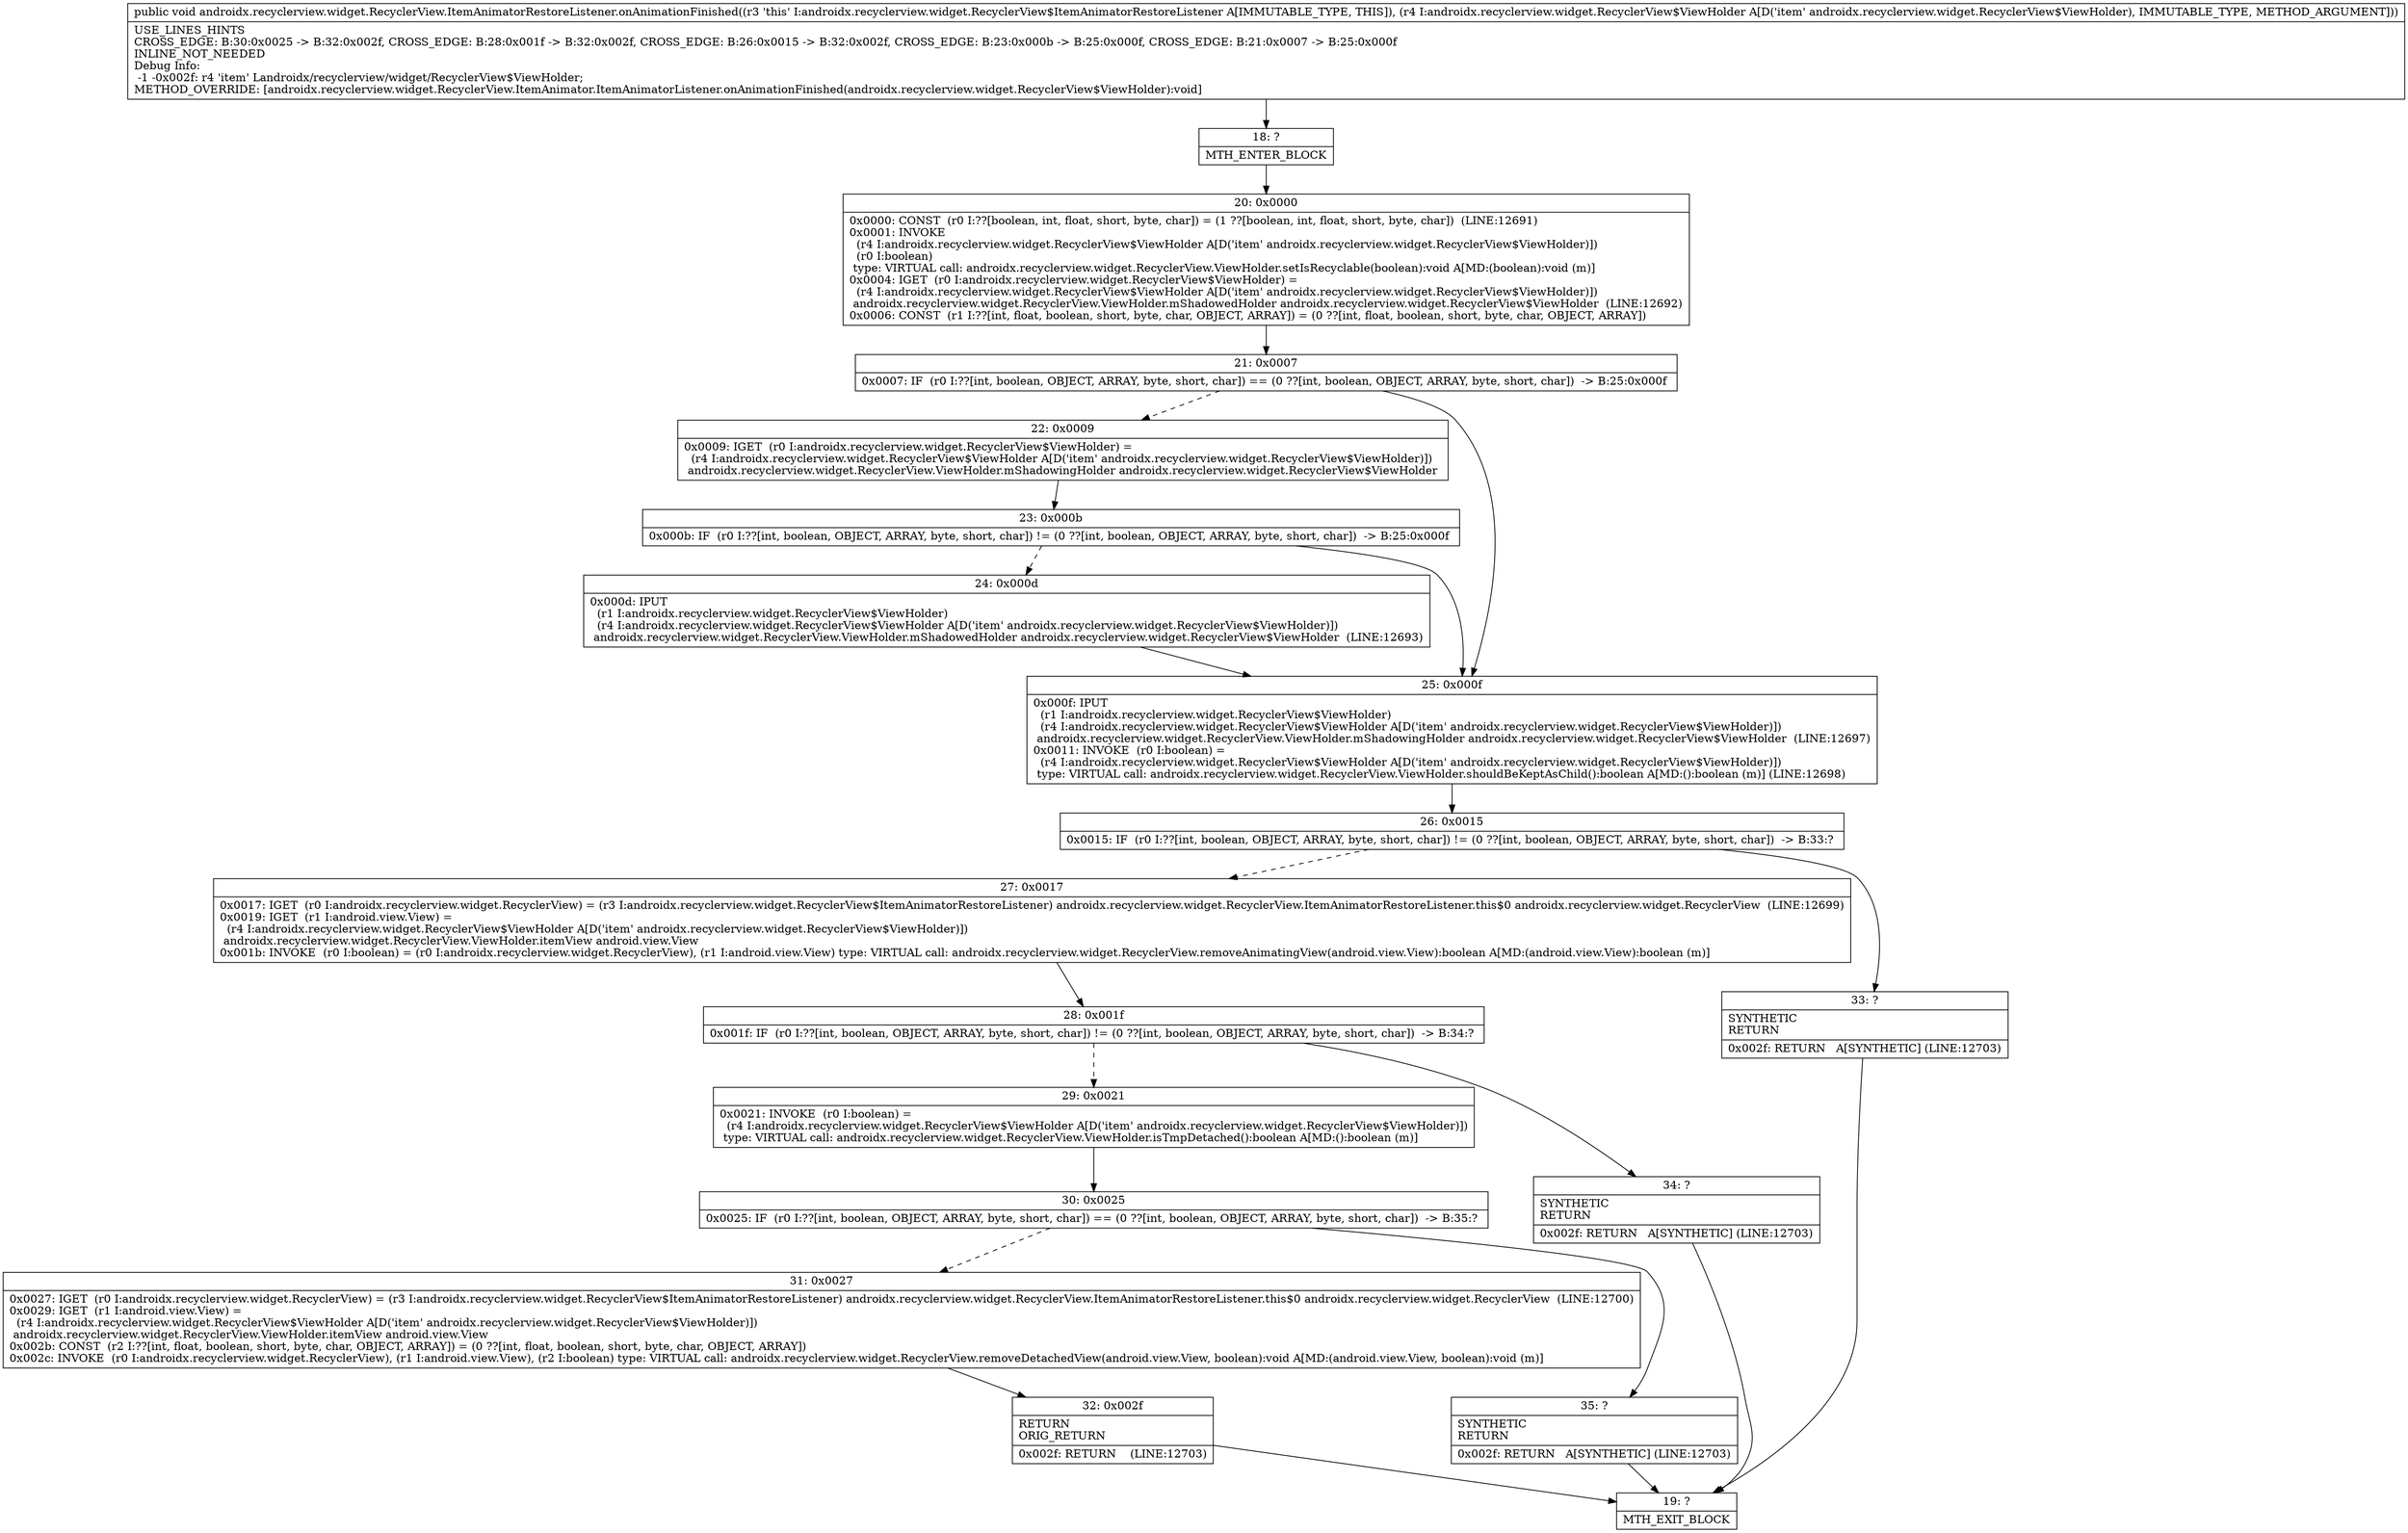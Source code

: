 digraph "CFG forandroidx.recyclerview.widget.RecyclerView.ItemAnimatorRestoreListener.onAnimationFinished(Landroidx\/recyclerview\/widget\/RecyclerView$ViewHolder;)V" {
Node_18 [shape=record,label="{18\:\ ?|MTH_ENTER_BLOCK\l}"];
Node_20 [shape=record,label="{20\:\ 0x0000|0x0000: CONST  (r0 I:??[boolean, int, float, short, byte, char]) = (1 ??[boolean, int, float, short, byte, char])  (LINE:12691)\l0x0001: INVOKE  \l  (r4 I:androidx.recyclerview.widget.RecyclerView$ViewHolder A[D('item' androidx.recyclerview.widget.RecyclerView$ViewHolder)])\l  (r0 I:boolean)\l type: VIRTUAL call: androidx.recyclerview.widget.RecyclerView.ViewHolder.setIsRecyclable(boolean):void A[MD:(boolean):void (m)]\l0x0004: IGET  (r0 I:androidx.recyclerview.widget.RecyclerView$ViewHolder) = \l  (r4 I:androidx.recyclerview.widget.RecyclerView$ViewHolder A[D('item' androidx.recyclerview.widget.RecyclerView$ViewHolder)])\l androidx.recyclerview.widget.RecyclerView.ViewHolder.mShadowedHolder androidx.recyclerview.widget.RecyclerView$ViewHolder  (LINE:12692)\l0x0006: CONST  (r1 I:??[int, float, boolean, short, byte, char, OBJECT, ARRAY]) = (0 ??[int, float, boolean, short, byte, char, OBJECT, ARRAY]) \l}"];
Node_21 [shape=record,label="{21\:\ 0x0007|0x0007: IF  (r0 I:??[int, boolean, OBJECT, ARRAY, byte, short, char]) == (0 ??[int, boolean, OBJECT, ARRAY, byte, short, char])  \-\> B:25:0x000f \l}"];
Node_22 [shape=record,label="{22\:\ 0x0009|0x0009: IGET  (r0 I:androidx.recyclerview.widget.RecyclerView$ViewHolder) = \l  (r4 I:androidx.recyclerview.widget.RecyclerView$ViewHolder A[D('item' androidx.recyclerview.widget.RecyclerView$ViewHolder)])\l androidx.recyclerview.widget.RecyclerView.ViewHolder.mShadowingHolder androidx.recyclerview.widget.RecyclerView$ViewHolder \l}"];
Node_23 [shape=record,label="{23\:\ 0x000b|0x000b: IF  (r0 I:??[int, boolean, OBJECT, ARRAY, byte, short, char]) != (0 ??[int, boolean, OBJECT, ARRAY, byte, short, char])  \-\> B:25:0x000f \l}"];
Node_24 [shape=record,label="{24\:\ 0x000d|0x000d: IPUT  \l  (r1 I:androidx.recyclerview.widget.RecyclerView$ViewHolder)\l  (r4 I:androidx.recyclerview.widget.RecyclerView$ViewHolder A[D('item' androidx.recyclerview.widget.RecyclerView$ViewHolder)])\l androidx.recyclerview.widget.RecyclerView.ViewHolder.mShadowedHolder androidx.recyclerview.widget.RecyclerView$ViewHolder  (LINE:12693)\l}"];
Node_25 [shape=record,label="{25\:\ 0x000f|0x000f: IPUT  \l  (r1 I:androidx.recyclerview.widget.RecyclerView$ViewHolder)\l  (r4 I:androidx.recyclerview.widget.RecyclerView$ViewHolder A[D('item' androidx.recyclerview.widget.RecyclerView$ViewHolder)])\l androidx.recyclerview.widget.RecyclerView.ViewHolder.mShadowingHolder androidx.recyclerview.widget.RecyclerView$ViewHolder  (LINE:12697)\l0x0011: INVOKE  (r0 I:boolean) = \l  (r4 I:androidx.recyclerview.widget.RecyclerView$ViewHolder A[D('item' androidx.recyclerview.widget.RecyclerView$ViewHolder)])\l type: VIRTUAL call: androidx.recyclerview.widget.RecyclerView.ViewHolder.shouldBeKeptAsChild():boolean A[MD:():boolean (m)] (LINE:12698)\l}"];
Node_26 [shape=record,label="{26\:\ 0x0015|0x0015: IF  (r0 I:??[int, boolean, OBJECT, ARRAY, byte, short, char]) != (0 ??[int, boolean, OBJECT, ARRAY, byte, short, char])  \-\> B:33:? \l}"];
Node_27 [shape=record,label="{27\:\ 0x0017|0x0017: IGET  (r0 I:androidx.recyclerview.widget.RecyclerView) = (r3 I:androidx.recyclerview.widget.RecyclerView$ItemAnimatorRestoreListener) androidx.recyclerview.widget.RecyclerView.ItemAnimatorRestoreListener.this$0 androidx.recyclerview.widget.RecyclerView  (LINE:12699)\l0x0019: IGET  (r1 I:android.view.View) = \l  (r4 I:androidx.recyclerview.widget.RecyclerView$ViewHolder A[D('item' androidx.recyclerview.widget.RecyclerView$ViewHolder)])\l androidx.recyclerview.widget.RecyclerView.ViewHolder.itemView android.view.View \l0x001b: INVOKE  (r0 I:boolean) = (r0 I:androidx.recyclerview.widget.RecyclerView), (r1 I:android.view.View) type: VIRTUAL call: androidx.recyclerview.widget.RecyclerView.removeAnimatingView(android.view.View):boolean A[MD:(android.view.View):boolean (m)]\l}"];
Node_28 [shape=record,label="{28\:\ 0x001f|0x001f: IF  (r0 I:??[int, boolean, OBJECT, ARRAY, byte, short, char]) != (0 ??[int, boolean, OBJECT, ARRAY, byte, short, char])  \-\> B:34:? \l}"];
Node_29 [shape=record,label="{29\:\ 0x0021|0x0021: INVOKE  (r0 I:boolean) = \l  (r4 I:androidx.recyclerview.widget.RecyclerView$ViewHolder A[D('item' androidx.recyclerview.widget.RecyclerView$ViewHolder)])\l type: VIRTUAL call: androidx.recyclerview.widget.RecyclerView.ViewHolder.isTmpDetached():boolean A[MD:():boolean (m)]\l}"];
Node_30 [shape=record,label="{30\:\ 0x0025|0x0025: IF  (r0 I:??[int, boolean, OBJECT, ARRAY, byte, short, char]) == (0 ??[int, boolean, OBJECT, ARRAY, byte, short, char])  \-\> B:35:? \l}"];
Node_31 [shape=record,label="{31\:\ 0x0027|0x0027: IGET  (r0 I:androidx.recyclerview.widget.RecyclerView) = (r3 I:androidx.recyclerview.widget.RecyclerView$ItemAnimatorRestoreListener) androidx.recyclerview.widget.RecyclerView.ItemAnimatorRestoreListener.this$0 androidx.recyclerview.widget.RecyclerView  (LINE:12700)\l0x0029: IGET  (r1 I:android.view.View) = \l  (r4 I:androidx.recyclerview.widget.RecyclerView$ViewHolder A[D('item' androidx.recyclerview.widget.RecyclerView$ViewHolder)])\l androidx.recyclerview.widget.RecyclerView.ViewHolder.itemView android.view.View \l0x002b: CONST  (r2 I:??[int, float, boolean, short, byte, char, OBJECT, ARRAY]) = (0 ??[int, float, boolean, short, byte, char, OBJECT, ARRAY]) \l0x002c: INVOKE  (r0 I:androidx.recyclerview.widget.RecyclerView), (r1 I:android.view.View), (r2 I:boolean) type: VIRTUAL call: androidx.recyclerview.widget.RecyclerView.removeDetachedView(android.view.View, boolean):void A[MD:(android.view.View, boolean):void (m)]\l}"];
Node_32 [shape=record,label="{32\:\ 0x002f|RETURN\lORIG_RETURN\l|0x002f: RETURN    (LINE:12703)\l}"];
Node_19 [shape=record,label="{19\:\ ?|MTH_EXIT_BLOCK\l}"];
Node_35 [shape=record,label="{35\:\ ?|SYNTHETIC\lRETURN\l|0x002f: RETURN   A[SYNTHETIC] (LINE:12703)\l}"];
Node_34 [shape=record,label="{34\:\ ?|SYNTHETIC\lRETURN\l|0x002f: RETURN   A[SYNTHETIC] (LINE:12703)\l}"];
Node_33 [shape=record,label="{33\:\ ?|SYNTHETIC\lRETURN\l|0x002f: RETURN   A[SYNTHETIC] (LINE:12703)\l}"];
MethodNode[shape=record,label="{public void androidx.recyclerview.widget.RecyclerView.ItemAnimatorRestoreListener.onAnimationFinished((r3 'this' I:androidx.recyclerview.widget.RecyclerView$ItemAnimatorRestoreListener A[IMMUTABLE_TYPE, THIS]), (r4 I:androidx.recyclerview.widget.RecyclerView$ViewHolder A[D('item' androidx.recyclerview.widget.RecyclerView$ViewHolder), IMMUTABLE_TYPE, METHOD_ARGUMENT]))  | USE_LINES_HINTS\lCROSS_EDGE: B:30:0x0025 \-\> B:32:0x002f, CROSS_EDGE: B:28:0x001f \-\> B:32:0x002f, CROSS_EDGE: B:26:0x0015 \-\> B:32:0x002f, CROSS_EDGE: B:23:0x000b \-\> B:25:0x000f, CROSS_EDGE: B:21:0x0007 \-\> B:25:0x000f\lINLINE_NOT_NEEDED\lDebug Info:\l  \-1 \-0x002f: r4 'item' Landroidx\/recyclerview\/widget\/RecyclerView$ViewHolder;\lMETHOD_OVERRIDE: [androidx.recyclerview.widget.RecyclerView.ItemAnimator.ItemAnimatorListener.onAnimationFinished(androidx.recyclerview.widget.RecyclerView$ViewHolder):void]\l}"];
MethodNode -> Node_18;Node_18 -> Node_20;
Node_20 -> Node_21;
Node_21 -> Node_22[style=dashed];
Node_21 -> Node_25;
Node_22 -> Node_23;
Node_23 -> Node_24[style=dashed];
Node_23 -> Node_25;
Node_24 -> Node_25;
Node_25 -> Node_26;
Node_26 -> Node_27[style=dashed];
Node_26 -> Node_33;
Node_27 -> Node_28;
Node_28 -> Node_29[style=dashed];
Node_28 -> Node_34;
Node_29 -> Node_30;
Node_30 -> Node_31[style=dashed];
Node_30 -> Node_35;
Node_31 -> Node_32;
Node_32 -> Node_19;
Node_35 -> Node_19;
Node_34 -> Node_19;
Node_33 -> Node_19;
}

